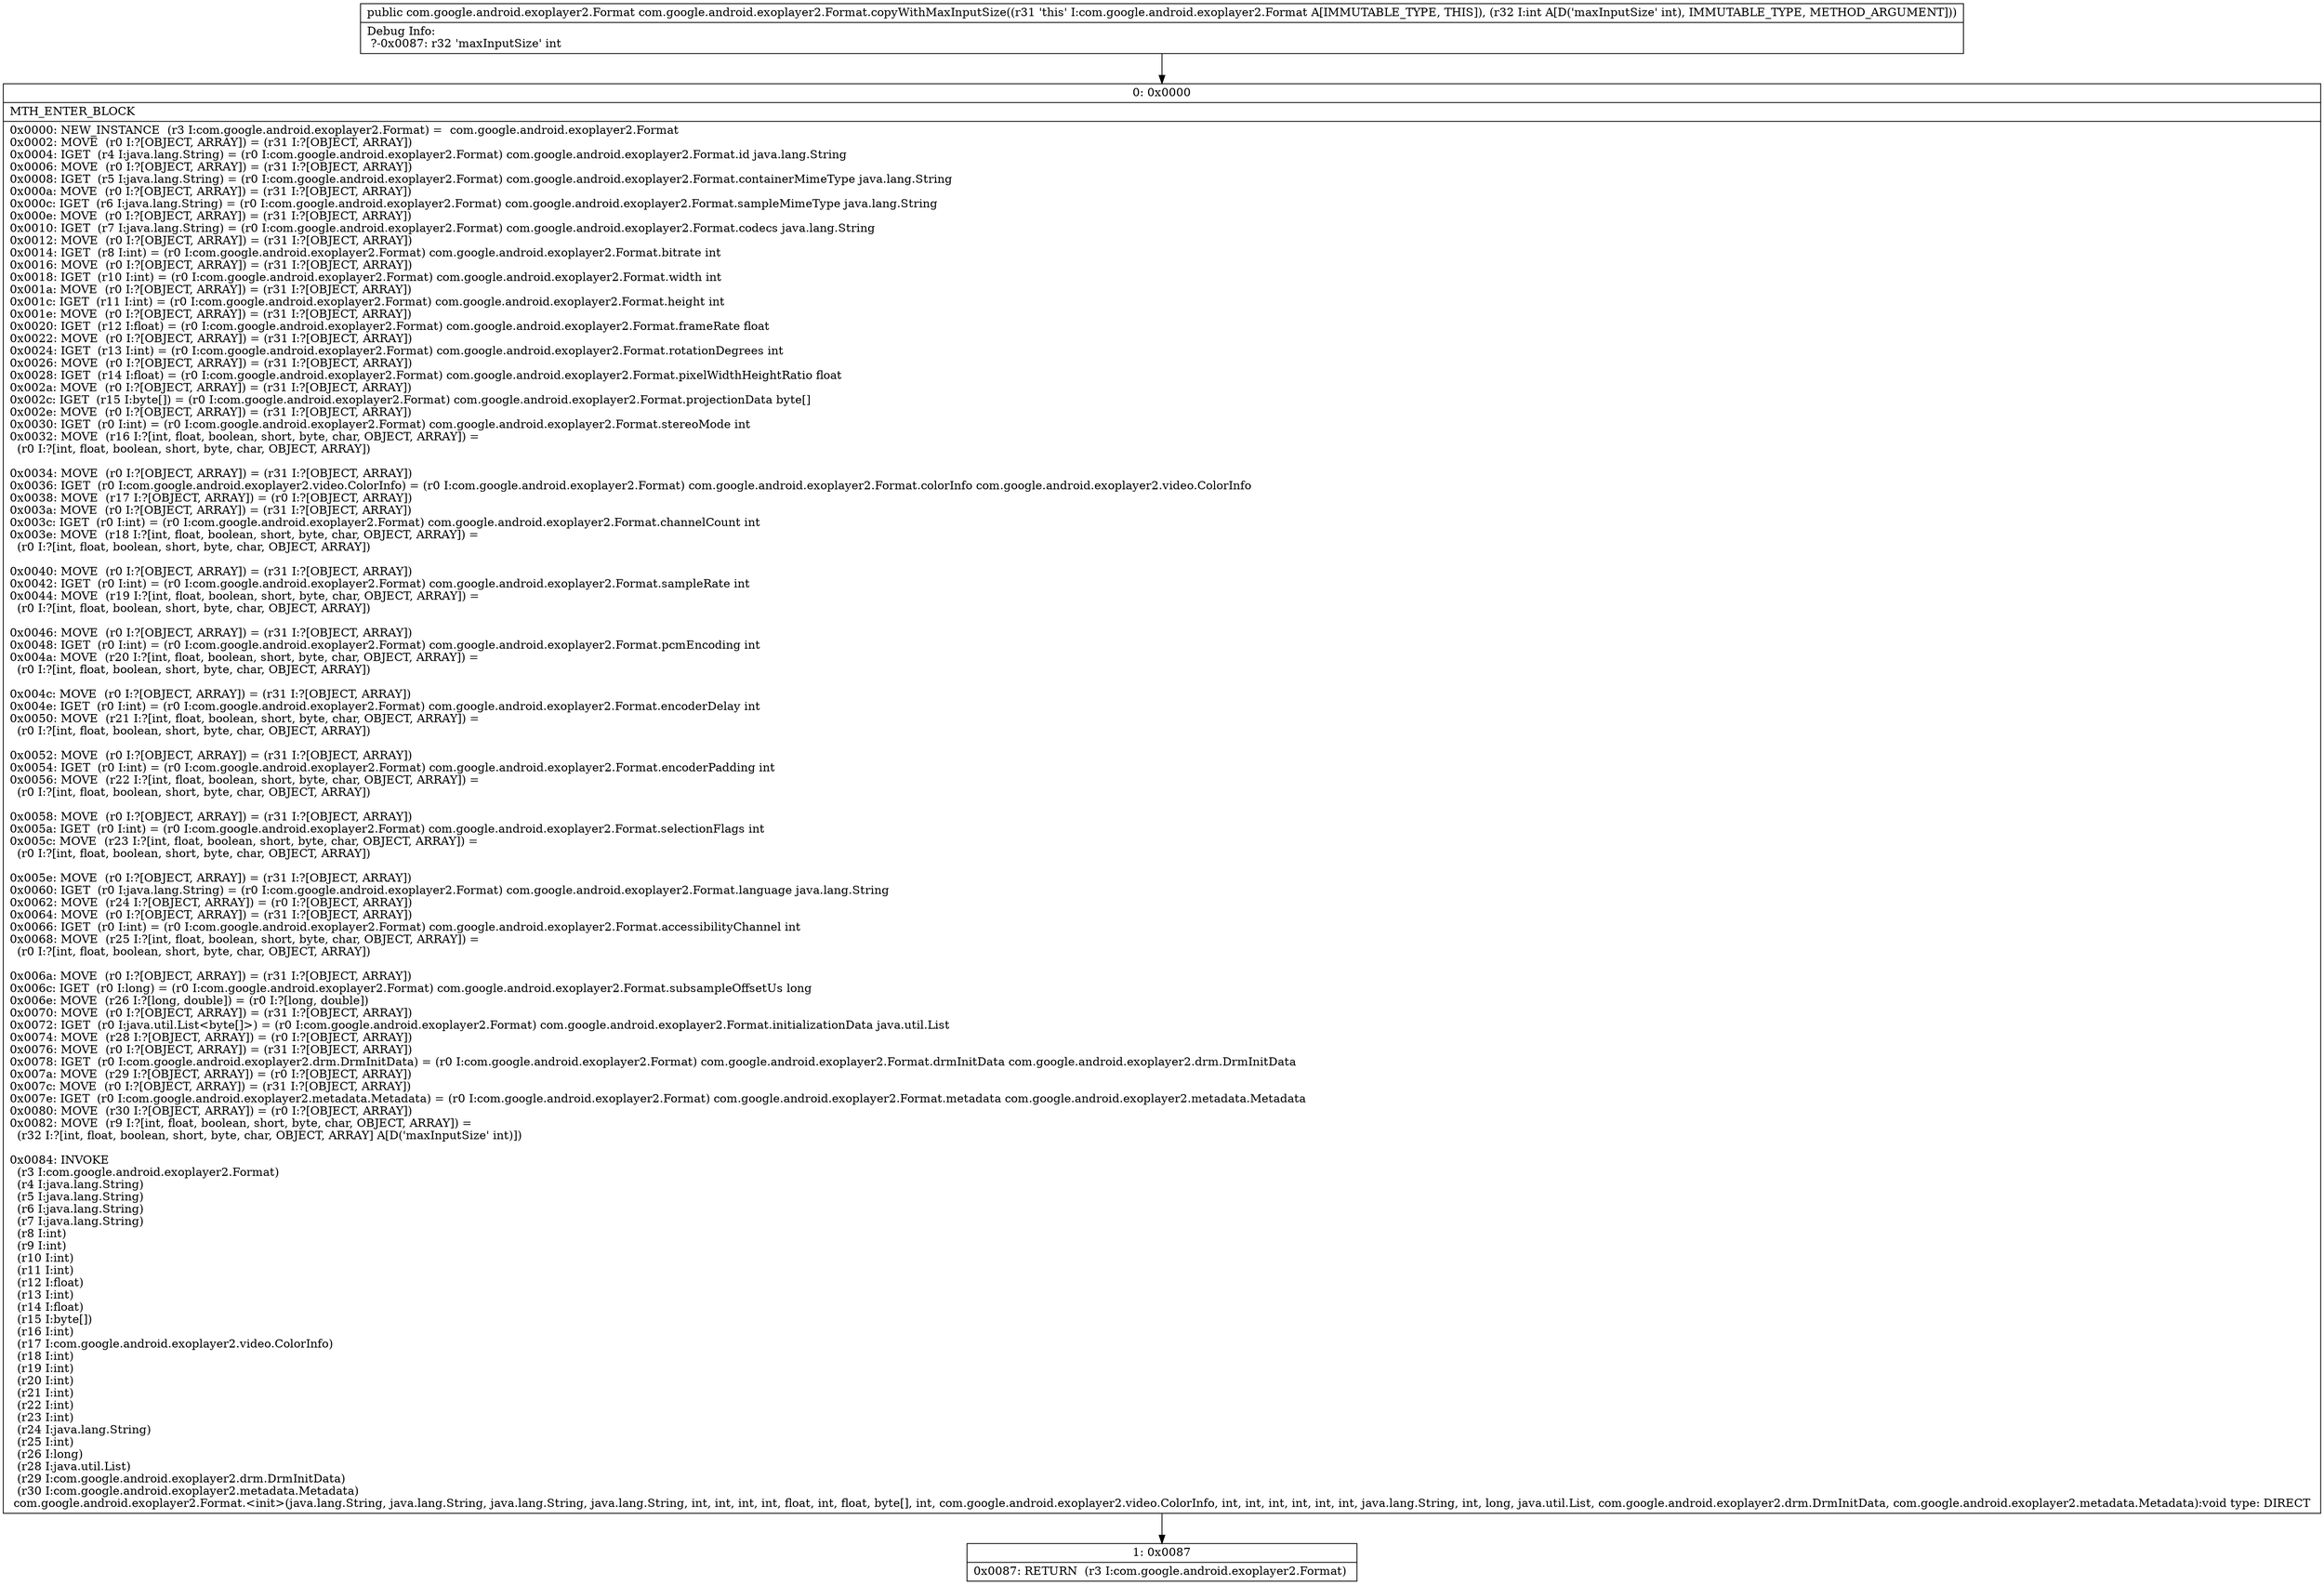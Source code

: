 digraph "CFG forcom.google.android.exoplayer2.Format.copyWithMaxInputSize(I)Lcom\/google\/android\/exoplayer2\/Format;" {
Node_0 [shape=record,label="{0\:\ 0x0000|MTH_ENTER_BLOCK\l|0x0000: NEW_INSTANCE  (r3 I:com.google.android.exoplayer2.Format) =  com.google.android.exoplayer2.Format \l0x0002: MOVE  (r0 I:?[OBJECT, ARRAY]) = (r31 I:?[OBJECT, ARRAY]) \l0x0004: IGET  (r4 I:java.lang.String) = (r0 I:com.google.android.exoplayer2.Format) com.google.android.exoplayer2.Format.id java.lang.String \l0x0006: MOVE  (r0 I:?[OBJECT, ARRAY]) = (r31 I:?[OBJECT, ARRAY]) \l0x0008: IGET  (r5 I:java.lang.String) = (r0 I:com.google.android.exoplayer2.Format) com.google.android.exoplayer2.Format.containerMimeType java.lang.String \l0x000a: MOVE  (r0 I:?[OBJECT, ARRAY]) = (r31 I:?[OBJECT, ARRAY]) \l0x000c: IGET  (r6 I:java.lang.String) = (r0 I:com.google.android.exoplayer2.Format) com.google.android.exoplayer2.Format.sampleMimeType java.lang.String \l0x000e: MOVE  (r0 I:?[OBJECT, ARRAY]) = (r31 I:?[OBJECT, ARRAY]) \l0x0010: IGET  (r7 I:java.lang.String) = (r0 I:com.google.android.exoplayer2.Format) com.google.android.exoplayer2.Format.codecs java.lang.String \l0x0012: MOVE  (r0 I:?[OBJECT, ARRAY]) = (r31 I:?[OBJECT, ARRAY]) \l0x0014: IGET  (r8 I:int) = (r0 I:com.google.android.exoplayer2.Format) com.google.android.exoplayer2.Format.bitrate int \l0x0016: MOVE  (r0 I:?[OBJECT, ARRAY]) = (r31 I:?[OBJECT, ARRAY]) \l0x0018: IGET  (r10 I:int) = (r0 I:com.google.android.exoplayer2.Format) com.google.android.exoplayer2.Format.width int \l0x001a: MOVE  (r0 I:?[OBJECT, ARRAY]) = (r31 I:?[OBJECT, ARRAY]) \l0x001c: IGET  (r11 I:int) = (r0 I:com.google.android.exoplayer2.Format) com.google.android.exoplayer2.Format.height int \l0x001e: MOVE  (r0 I:?[OBJECT, ARRAY]) = (r31 I:?[OBJECT, ARRAY]) \l0x0020: IGET  (r12 I:float) = (r0 I:com.google.android.exoplayer2.Format) com.google.android.exoplayer2.Format.frameRate float \l0x0022: MOVE  (r0 I:?[OBJECT, ARRAY]) = (r31 I:?[OBJECT, ARRAY]) \l0x0024: IGET  (r13 I:int) = (r0 I:com.google.android.exoplayer2.Format) com.google.android.exoplayer2.Format.rotationDegrees int \l0x0026: MOVE  (r0 I:?[OBJECT, ARRAY]) = (r31 I:?[OBJECT, ARRAY]) \l0x0028: IGET  (r14 I:float) = (r0 I:com.google.android.exoplayer2.Format) com.google.android.exoplayer2.Format.pixelWidthHeightRatio float \l0x002a: MOVE  (r0 I:?[OBJECT, ARRAY]) = (r31 I:?[OBJECT, ARRAY]) \l0x002c: IGET  (r15 I:byte[]) = (r0 I:com.google.android.exoplayer2.Format) com.google.android.exoplayer2.Format.projectionData byte[] \l0x002e: MOVE  (r0 I:?[OBJECT, ARRAY]) = (r31 I:?[OBJECT, ARRAY]) \l0x0030: IGET  (r0 I:int) = (r0 I:com.google.android.exoplayer2.Format) com.google.android.exoplayer2.Format.stereoMode int \l0x0032: MOVE  (r16 I:?[int, float, boolean, short, byte, char, OBJECT, ARRAY]) = \l  (r0 I:?[int, float, boolean, short, byte, char, OBJECT, ARRAY])\l \l0x0034: MOVE  (r0 I:?[OBJECT, ARRAY]) = (r31 I:?[OBJECT, ARRAY]) \l0x0036: IGET  (r0 I:com.google.android.exoplayer2.video.ColorInfo) = (r0 I:com.google.android.exoplayer2.Format) com.google.android.exoplayer2.Format.colorInfo com.google.android.exoplayer2.video.ColorInfo \l0x0038: MOVE  (r17 I:?[OBJECT, ARRAY]) = (r0 I:?[OBJECT, ARRAY]) \l0x003a: MOVE  (r0 I:?[OBJECT, ARRAY]) = (r31 I:?[OBJECT, ARRAY]) \l0x003c: IGET  (r0 I:int) = (r0 I:com.google.android.exoplayer2.Format) com.google.android.exoplayer2.Format.channelCount int \l0x003e: MOVE  (r18 I:?[int, float, boolean, short, byte, char, OBJECT, ARRAY]) = \l  (r0 I:?[int, float, boolean, short, byte, char, OBJECT, ARRAY])\l \l0x0040: MOVE  (r0 I:?[OBJECT, ARRAY]) = (r31 I:?[OBJECT, ARRAY]) \l0x0042: IGET  (r0 I:int) = (r0 I:com.google.android.exoplayer2.Format) com.google.android.exoplayer2.Format.sampleRate int \l0x0044: MOVE  (r19 I:?[int, float, boolean, short, byte, char, OBJECT, ARRAY]) = \l  (r0 I:?[int, float, boolean, short, byte, char, OBJECT, ARRAY])\l \l0x0046: MOVE  (r0 I:?[OBJECT, ARRAY]) = (r31 I:?[OBJECT, ARRAY]) \l0x0048: IGET  (r0 I:int) = (r0 I:com.google.android.exoplayer2.Format) com.google.android.exoplayer2.Format.pcmEncoding int \l0x004a: MOVE  (r20 I:?[int, float, boolean, short, byte, char, OBJECT, ARRAY]) = \l  (r0 I:?[int, float, boolean, short, byte, char, OBJECT, ARRAY])\l \l0x004c: MOVE  (r0 I:?[OBJECT, ARRAY]) = (r31 I:?[OBJECT, ARRAY]) \l0x004e: IGET  (r0 I:int) = (r0 I:com.google.android.exoplayer2.Format) com.google.android.exoplayer2.Format.encoderDelay int \l0x0050: MOVE  (r21 I:?[int, float, boolean, short, byte, char, OBJECT, ARRAY]) = \l  (r0 I:?[int, float, boolean, short, byte, char, OBJECT, ARRAY])\l \l0x0052: MOVE  (r0 I:?[OBJECT, ARRAY]) = (r31 I:?[OBJECT, ARRAY]) \l0x0054: IGET  (r0 I:int) = (r0 I:com.google.android.exoplayer2.Format) com.google.android.exoplayer2.Format.encoderPadding int \l0x0056: MOVE  (r22 I:?[int, float, boolean, short, byte, char, OBJECT, ARRAY]) = \l  (r0 I:?[int, float, boolean, short, byte, char, OBJECT, ARRAY])\l \l0x0058: MOVE  (r0 I:?[OBJECT, ARRAY]) = (r31 I:?[OBJECT, ARRAY]) \l0x005a: IGET  (r0 I:int) = (r0 I:com.google.android.exoplayer2.Format) com.google.android.exoplayer2.Format.selectionFlags int \l0x005c: MOVE  (r23 I:?[int, float, boolean, short, byte, char, OBJECT, ARRAY]) = \l  (r0 I:?[int, float, boolean, short, byte, char, OBJECT, ARRAY])\l \l0x005e: MOVE  (r0 I:?[OBJECT, ARRAY]) = (r31 I:?[OBJECT, ARRAY]) \l0x0060: IGET  (r0 I:java.lang.String) = (r0 I:com.google.android.exoplayer2.Format) com.google.android.exoplayer2.Format.language java.lang.String \l0x0062: MOVE  (r24 I:?[OBJECT, ARRAY]) = (r0 I:?[OBJECT, ARRAY]) \l0x0064: MOVE  (r0 I:?[OBJECT, ARRAY]) = (r31 I:?[OBJECT, ARRAY]) \l0x0066: IGET  (r0 I:int) = (r0 I:com.google.android.exoplayer2.Format) com.google.android.exoplayer2.Format.accessibilityChannel int \l0x0068: MOVE  (r25 I:?[int, float, boolean, short, byte, char, OBJECT, ARRAY]) = \l  (r0 I:?[int, float, boolean, short, byte, char, OBJECT, ARRAY])\l \l0x006a: MOVE  (r0 I:?[OBJECT, ARRAY]) = (r31 I:?[OBJECT, ARRAY]) \l0x006c: IGET  (r0 I:long) = (r0 I:com.google.android.exoplayer2.Format) com.google.android.exoplayer2.Format.subsampleOffsetUs long \l0x006e: MOVE  (r26 I:?[long, double]) = (r0 I:?[long, double]) \l0x0070: MOVE  (r0 I:?[OBJECT, ARRAY]) = (r31 I:?[OBJECT, ARRAY]) \l0x0072: IGET  (r0 I:java.util.List\<byte[]\>) = (r0 I:com.google.android.exoplayer2.Format) com.google.android.exoplayer2.Format.initializationData java.util.List \l0x0074: MOVE  (r28 I:?[OBJECT, ARRAY]) = (r0 I:?[OBJECT, ARRAY]) \l0x0076: MOVE  (r0 I:?[OBJECT, ARRAY]) = (r31 I:?[OBJECT, ARRAY]) \l0x0078: IGET  (r0 I:com.google.android.exoplayer2.drm.DrmInitData) = (r0 I:com.google.android.exoplayer2.Format) com.google.android.exoplayer2.Format.drmInitData com.google.android.exoplayer2.drm.DrmInitData \l0x007a: MOVE  (r29 I:?[OBJECT, ARRAY]) = (r0 I:?[OBJECT, ARRAY]) \l0x007c: MOVE  (r0 I:?[OBJECT, ARRAY]) = (r31 I:?[OBJECT, ARRAY]) \l0x007e: IGET  (r0 I:com.google.android.exoplayer2.metadata.Metadata) = (r0 I:com.google.android.exoplayer2.Format) com.google.android.exoplayer2.Format.metadata com.google.android.exoplayer2.metadata.Metadata \l0x0080: MOVE  (r30 I:?[OBJECT, ARRAY]) = (r0 I:?[OBJECT, ARRAY]) \l0x0082: MOVE  (r9 I:?[int, float, boolean, short, byte, char, OBJECT, ARRAY]) = \l  (r32 I:?[int, float, boolean, short, byte, char, OBJECT, ARRAY] A[D('maxInputSize' int)])\l \l0x0084: INVOKE  \l  (r3 I:com.google.android.exoplayer2.Format)\l  (r4 I:java.lang.String)\l  (r5 I:java.lang.String)\l  (r6 I:java.lang.String)\l  (r7 I:java.lang.String)\l  (r8 I:int)\l  (r9 I:int)\l  (r10 I:int)\l  (r11 I:int)\l  (r12 I:float)\l  (r13 I:int)\l  (r14 I:float)\l  (r15 I:byte[])\l  (r16 I:int)\l  (r17 I:com.google.android.exoplayer2.video.ColorInfo)\l  (r18 I:int)\l  (r19 I:int)\l  (r20 I:int)\l  (r21 I:int)\l  (r22 I:int)\l  (r23 I:int)\l  (r24 I:java.lang.String)\l  (r25 I:int)\l  (r26 I:long)\l  (r28 I:java.util.List)\l  (r29 I:com.google.android.exoplayer2.drm.DrmInitData)\l  (r30 I:com.google.android.exoplayer2.metadata.Metadata)\l com.google.android.exoplayer2.Format.\<init\>(java.lang.String, java.lang.String, java.lang.String, java.lang.String, int, int, int, int, float, int, float, byte[], int, com.google.android.exoplayer2.video.ColorInfo, int, int, int, int, int, int, java.lang.String, int, long, java.util.List, com.google.android.exoplayer2.drm.DrmInitData, com.google.android.exoplayer2.metadata.Metadata):void type: DIRECT \l}"];
Node_1 [shape=record,label="{1\:\ 0x0087|0x0087: RETURN  (r3 I:com.google.android.exoplayer2.Format) \l}"];
MethodNode[shape=record,label="{public com.google.android.exoplayer2.Format com.google.android.exoplayer2.Format.copyWithMaxInputSize((r31 'this' I:com.google.android.exoplayer2.Format A[IMMUTABLE_TYPE, THIS]), (r32 I:int A[D('maxInputSize' int), IMMUTABLE_TYPE, METHOD_ARGUMENT]))  | Debug Info:\l  ?\-0x0087: r32 'maxInputSize' int\l}"];
MethodNode -> Node_0;
Node_0 -> Node_1;
}


